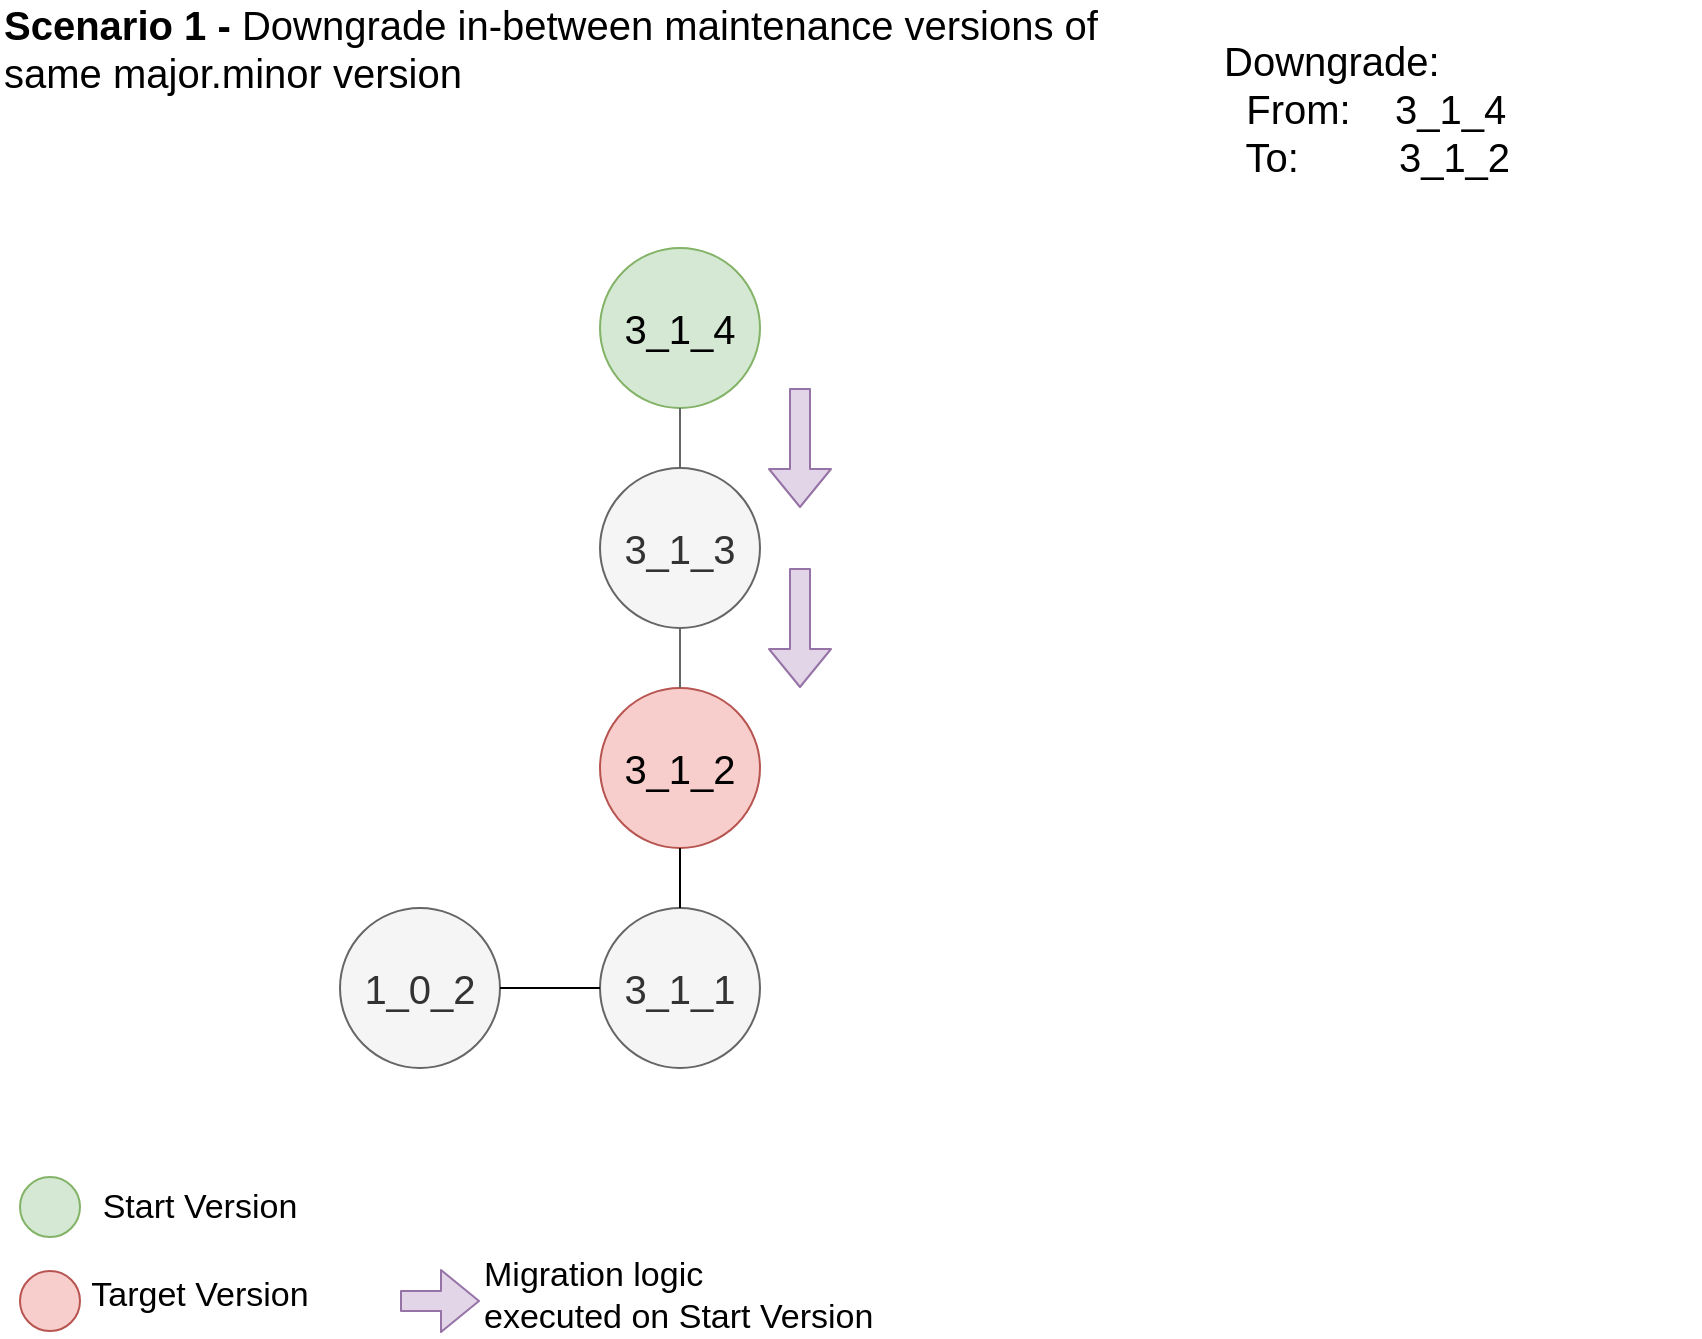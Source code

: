 <mxfile pages="1" version="11.2.5" type="device"><diagram id="9E1KUm-vGZgVrJ2iB9Vl" name="Page-1"><mxGraphModel dx="1086" dy="767" grid="1" gridSize="10" guides="1" tooltips="1" connect="1" arrows="1" fold="1" page="1" pageScale="1" pageWidth="1100" pageHeight="850" math="0" shadow="0"><root><mxCell id="0"/><mxCell id="1" parent="0"/><mxCell id="Z88FInItlsHQhRWIjukK-1" value="&lt;font style=&quot;font-size: 20px&quot;&gt;1_0_2&lt;/font&gt;" style="ellipse;whiteSpace=wrap;html=1;aspect=fixed;shadow=0;fillColor=#f5f5f5;strokeColor=#666666;fontColor=#333333;" parent="1" vertex="1"><mxGeometry x="200" y="530" width="80" height="80" as="geometry"/></mxCell><mxCell id="Z88FInItlsHQhRWIjukK-3" value="&lt;font style=&quot;font-size: 20px&quot;&gt;3_1_1&lt;/font&gt;" style="ellipse;whiteSpace=wrap;html=1;aspect=fixed;shadow=0;fillColor=#f5f5f5;strokeColor=#666666;fontColor=#333333;" parent="1" vertex="1"><mxGeometry x="330" y="530" width="80" height="80" as="geometry"/></mxCell><mxCell id="Z88FInItlsHQhRWIjukK-10" value="&lt;font style=&quot;font-size: 20px&quot;&gt;3_1_2&lt;/font&gt;" style="ellipse;whiteSpace=wrap;html=1;aspect=fixed;shadow=0;fillColor=#f8cecc;strokeColor=#b85450;" parent="1" vertex="1"><mxGeometry x="330" y="420" width="80" height="80" as="geometry"/></mxCell><mxCell id="Z88FInItlsHQhRWIjukK-11" value="&lt;font style=&quot;font-size: 20px&quot;&gt;3_1_3&lt;/font&gt;" style="ellipse;whiteSpace=wrap;html=1;aspect=fixed;shadow=0;fillColor=#f5f5f5;strokeColor=#666666;fontColor=#333333;" parent="1" vertex="1"><mxGeometry x="330" y="310" width="80" height="80" as="geometry"/></mxCell><mxCell id="Z88FInItlsHQhRWIjukK-12" value="&lt;font style=&quot;font-size: 20px&quot;&gt;3_1_4&lt;/font&gt;" style="ellipse;whiteSpace=wrap;html=1;aspect=fixed;shadow=0;fillColor=#d5e8d4;strokeColor=#82b366;" parent="1" vertex="1"><mxGeometry x="330" y="200" width="80" height="80" as="geometry"/></mxCell><mxCell id="Z88FInItlsHQhRWIjukK-18" value="" style="endArrow=none;html=1;entryX=0;entryY=0.5;entryDx=0;entryDy=0;exitX=1;exitY=0.5;exitDx=0;exitDy=0;" parent="1" source="Z88FInItlsHQhRWIjukK-1" target="Z88FInItlsHQhRWIjukK-3" edge="1"><mxGeometry width="50" height="50" relative="1" as="geometry"><mxPoint x="280" y="570" as="sourcePoint"/><mxPoint x="395" y="650" as="targetPoint"/></mxGeometry></mxCell><mxCell id="Z88FInItlsHQhRWIjukK-25" value="" style="endArrow=none;html=1;entryX=0.5;entryY=0;entryDx=0;entryDy=0;exitX=0.5;exitY=1;exitDx=0;exitDy=0;fillColor=#f5f5f5;strokeColor=#666666;" parent="1" source="Z88FInItlsHQhRWIjukK-12" target="Z88FInItlsHQhRWIjukK-11" edge="1"><mxGeometry width="50" height="50" relative="1" as="geometry"><mxPoint x="460" y="300" as="sourcePoint"/><mxPoint x="510" y="300" as="targetPoint"/></mxGeometry></mxCell><mxCell id="Z88FInItlsHQhRWIjukK-26" value="" style="endArrow=none;html=1;entryX=0.5;entryY=0;entryDx=0;entryDy=0;exitX=0.5;exitY=1;exitDx=0;exitDy=0;fillColor=#f5f5f5;strokeColor=#666666;" parent="1" source="Z88FInItlsHQhRWIjukK-11" target="Z88FInItlsHQhRWIjukK-10" edge="1"><mxGeometry width="50" height="50" relative="1" as="geometry"><mxPoint x="240" y="660" as="sourcePoint"/><mxPoint x="290" y="660" as="targetPoint"/></mxGeometry></mxCell><mxCell id="Z88FInItlsHQhRWIjukK-27" value="" style="endArrow=none;html=1;entryX=0.5;entryY=0;entryDx=0;entryDy=0;exitX=0.5;exitY=1;exitDx=0;exitDy=0;" parent="1" source="Z88FInItlsHQhRWIjukK-10" target="Z88FInItlsHQhRWIjukK-3" edge="1"><mxGeometry width="50" height="50" relative="1" as="geometry"><mxPoint x="250" y="670" as="sourcePoint"/><mxPoint x="300" y="670" as="targetPoint"/></mxGeometry></mxCell><mxCell id="Z88FInItlsHQhRWIjukK-32" value="" style="shape=flexArrow;endArrow=classic;html=1;fillColor=#e1d5e7;strokeColor=#9673a6;" parent="1" edge="1"><mxGeometry width="50" height="50" relative="1" as="geometry"><mxPoint x="430" y="270" as="sourcePoint"/><mxPoint x="430" y="330" as="targetPoint"/></mxGeometry></mxCell><mxCell id="Z88FInItlsHQhRWIjukK-38" value="&lt;font style=&quot;font-size: 20px&quot;&gt;Downgrade:&lt;br&gt;&amp;nbsp; From:&amp;nbsp; &amp;nbsp; 3_1_4&lt;br&gt;&amp;nbsp; To:&amp;nbsp; &amp;nbsp; &amp;nbsp; &amp;nbsp; &amp;nbsp;3_1_2&lt;/font&gt;" style="text;html=1;strokeColor=none;fillColor=none;align=left;verticalAlign=middle;whiteSpace=wrap;rounded=0;shadow=0;" parent="1" vertex="1"><mxGeometry x="640" y="110" width="240" height="40" as="geometry"/></mxCell><mxCell id="Z88FInItlsHQhRWIjukK-40" value="" style="shape=flexArrow;endArrow=classic;html=1;fillColor=#e1d5e7;strokeColor=#9673a6;" parent="1" edge="1"><mxGeometry width="50" height="50" relative="1" as="geometry"><mxPoint x="430" y="360" as="sourcePoint"/><mxPoint x="430" y="420" as="targetPoint"/></mxGeometry></mxCell><mxCell id="4QeUGJe26tNPjKQuAEr1-1" value="" style="ellipse;whiteSpace=wrap;html=1;aspect=fixed;fillColor=#d5e8d4;strokeColor=#82b366;" parent="1" vertex="1"><mxGeometry x="40" y="664.5" width="30" height="30" as="geometry"/></mxCell><mxCell id="4QeUGJe26tNPjKQuAEr1-2" value="Start Version" style="text;html=1;strokeColor=none;fillColor=none;align=center;verticalAlign=middle;whiteSpace=wrap;rounded=0;fontSize=17;" parent="1" vertex="1"><mxGeometry x="80" y="662.5" width="100" height="35" as="geometry"/></mxCell><mxCell id="4QeUGJe26tNPjKQuAEr1-5" value="" style="ellipse;whiteSpace=wrap;html=1;aspect=fixed;fillColor=#f8cecc;strokeColor=#b85450;" parent="1" vertex="1"><mxGeometry x="40" y="711.5" width="30" height="30" as="geometry"/></mxCell><mxCell id="4QeUGJe26tNPjKQuAEr1-6" value="Target Version" style="text;html=1;strokeColor=none;fillColor=none;align=center;verticalAlign=middle;whiteSpace=wrap;rounded=0;fontSize=17;" parent="1" vertex="1"><mxGeometry x="70" y="706.5" width="120" height="35" as="geometry"/></mxCell><mxCell id="4QeUGJe26tNPjKQuAEr1-7" value="" style="shape=flexArrow;endArrow=classic;html=1;fillColor=#e1d5e7;strokeColor=#9673a6;" parent="1" edge="1"><mxGeometry width="50" height="50" relative="1" as="geometry"><mxPoint x="230" y="726.5" as="sourcePoint"/><mxPoint x="270" y="726.5" as="targetPoint"/></mxGeometry></mxCell><mxCell id="4QeUGJe26tNPjKQuAEr1-8" value="Migration logic &lt;br&gt;executed on Start Version" style="text;html=1;strokeColor=none;fillColor=none;align=left;verticalAlign=middle;whiteSpace=wrap;rounded=0;fontSize=17;" parent="1" vertex="1"><mxGeometry x="270" y="706.5" width="310" height="35" as="geometry"/></mxCell><mxCell id="_X8k6o9jPB-boj_VmmQu-1" value="&lt;font style=&quot;font-size: 20px&quot;&gt;&lt;b&gt;Scenario 1 - &lt;/b&gt;Downgrade in-between maintenance versions of same major.minor version&lt;/font&gt;" style="text;html=1;strokeColor=none;fillColor=none;align=left;verticalAlign=middle;whiteSpace=wrap;rounded=0;" parent="1" vertex="1"><mxGeometry x="30" y="90" width="550" height="20" as="geometry"/></mxCell></root></mxGraphModel></diagram></mxfile>